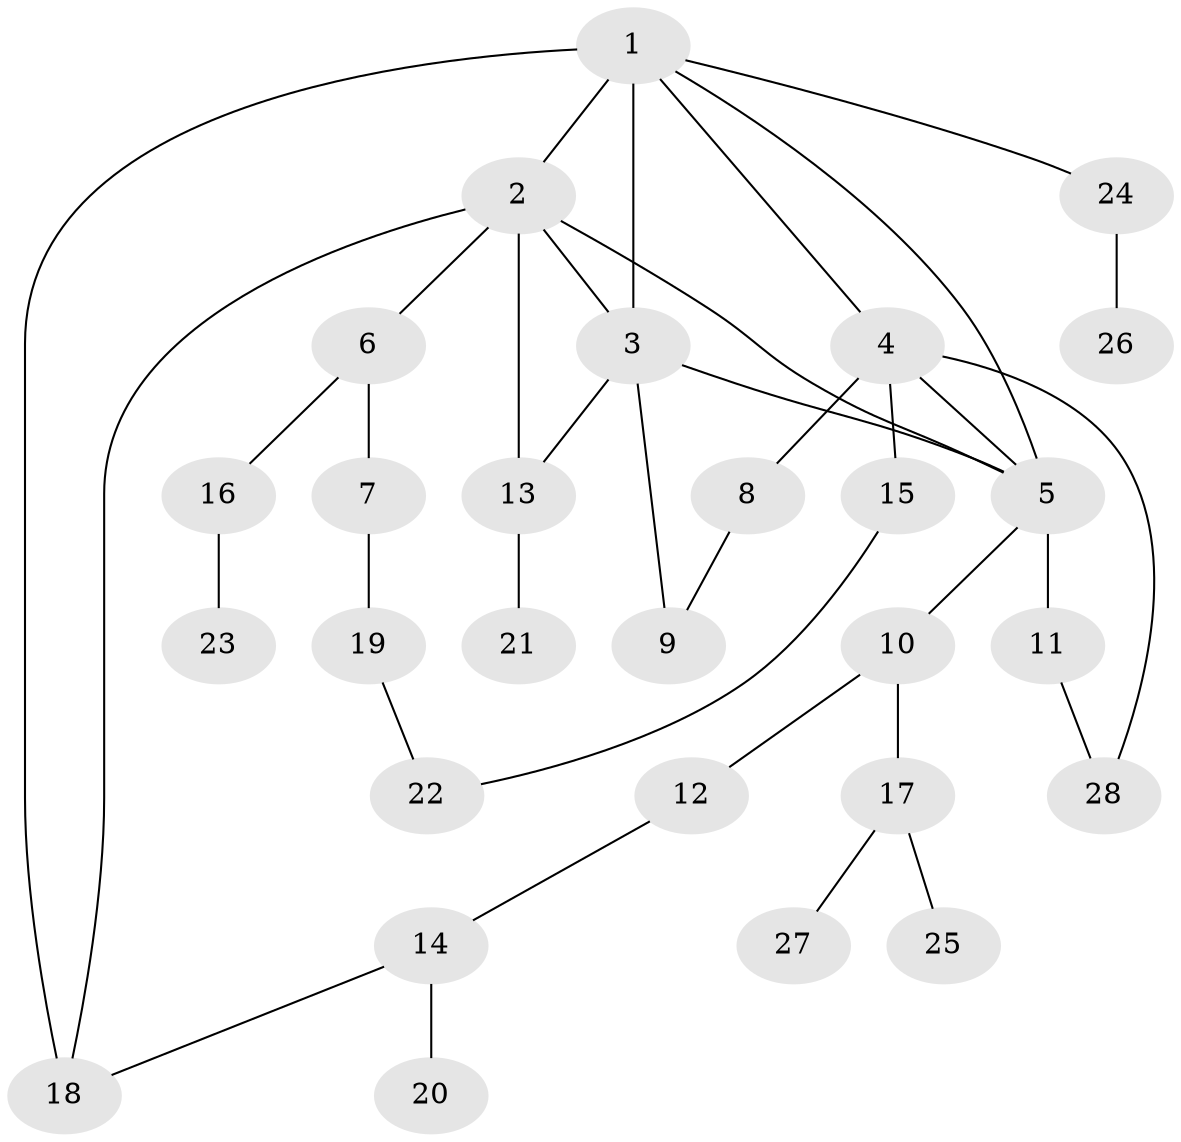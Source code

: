 // original degree distribution, {1: 0.41304347826086957, 9: 0.010869565217391304, 4: 0.09782608695652174, 7: 0.010869565217391304, 6: 0.010869565217391304, 3: 0.07608695652173914, 2: 0.32608695652173914, 5: 0.05434782608695652}
// Generated by graph-tools (version 1.1) at 2025/49/03/04/25 22:49:03]
// undirected, 28 vertices, 37 edges
graph export_dot {
  node [color=gray90,style=filled];
  1;
  2;
  3;
  4;
  5;
  6;
  7;
  8;
  9;
  10;
  11;
  12;
  13;
  14;
  15;
  16;
  17;
  18;
  19;
  20;
  21;
  22;
  23;
  24;
  25;
  26;
  27;
  28;
  1 -- 2 [weight=1.0];
  1 -- 3 [weight=1.0];
  1 -- 4 [weight=1.0];
  1 -- 5 [weight=1.0];
  1 -- 18 [weight=2.0];
  1 -- 24 [weight=1.0];
  2 -- 3 [weight=1.0];
  2 -- 5 [weight=1.0];
  2 -- 6 [weight=1.0];
  2 -- 13 [weight=1.0];
  2 -- 18 [weight=1.0];
  3 -- 5 [weight=1.0];
  3 -- 9 [weight=1.0];
  3 -- 13 [weight=1.0];
  4 -- 5 [weight=1.0];
  4 -- 8 [weight=1.0];
  4 -- 15 [weight=1.0];
  4 -- 28 [weight=1.0];
  5 -- 10 [weight=1.0];
  5 -- 11 [weight=1.0];
  6 -- 7 [weight=1.0];
  6 -- 16 [weight=1.0];
  7 -- 19 [weight=1.0];
  8 -- 9 [weight=1.0];
  10 -- 12 [weight=1.0];
  10 -- 17 [weight=1.0];
  11 -- 28 [weight=1.0];
  12 -- 14 [weight=1.0];
  13 -- 21 [weight=1.0];
  14 -- 18 [weight=1.0];
  14 -- 20 [weight=1.0];
  15 -- 22 [weight=1.0];
  16 -- 23 [weight=1.0];
  17 -- 25 [weight=1.0];
  17 -- 27 [weight=1.0];
  19 -- 22 [weight=1.0];
  24 -- 26 [weight=1.0];
}

